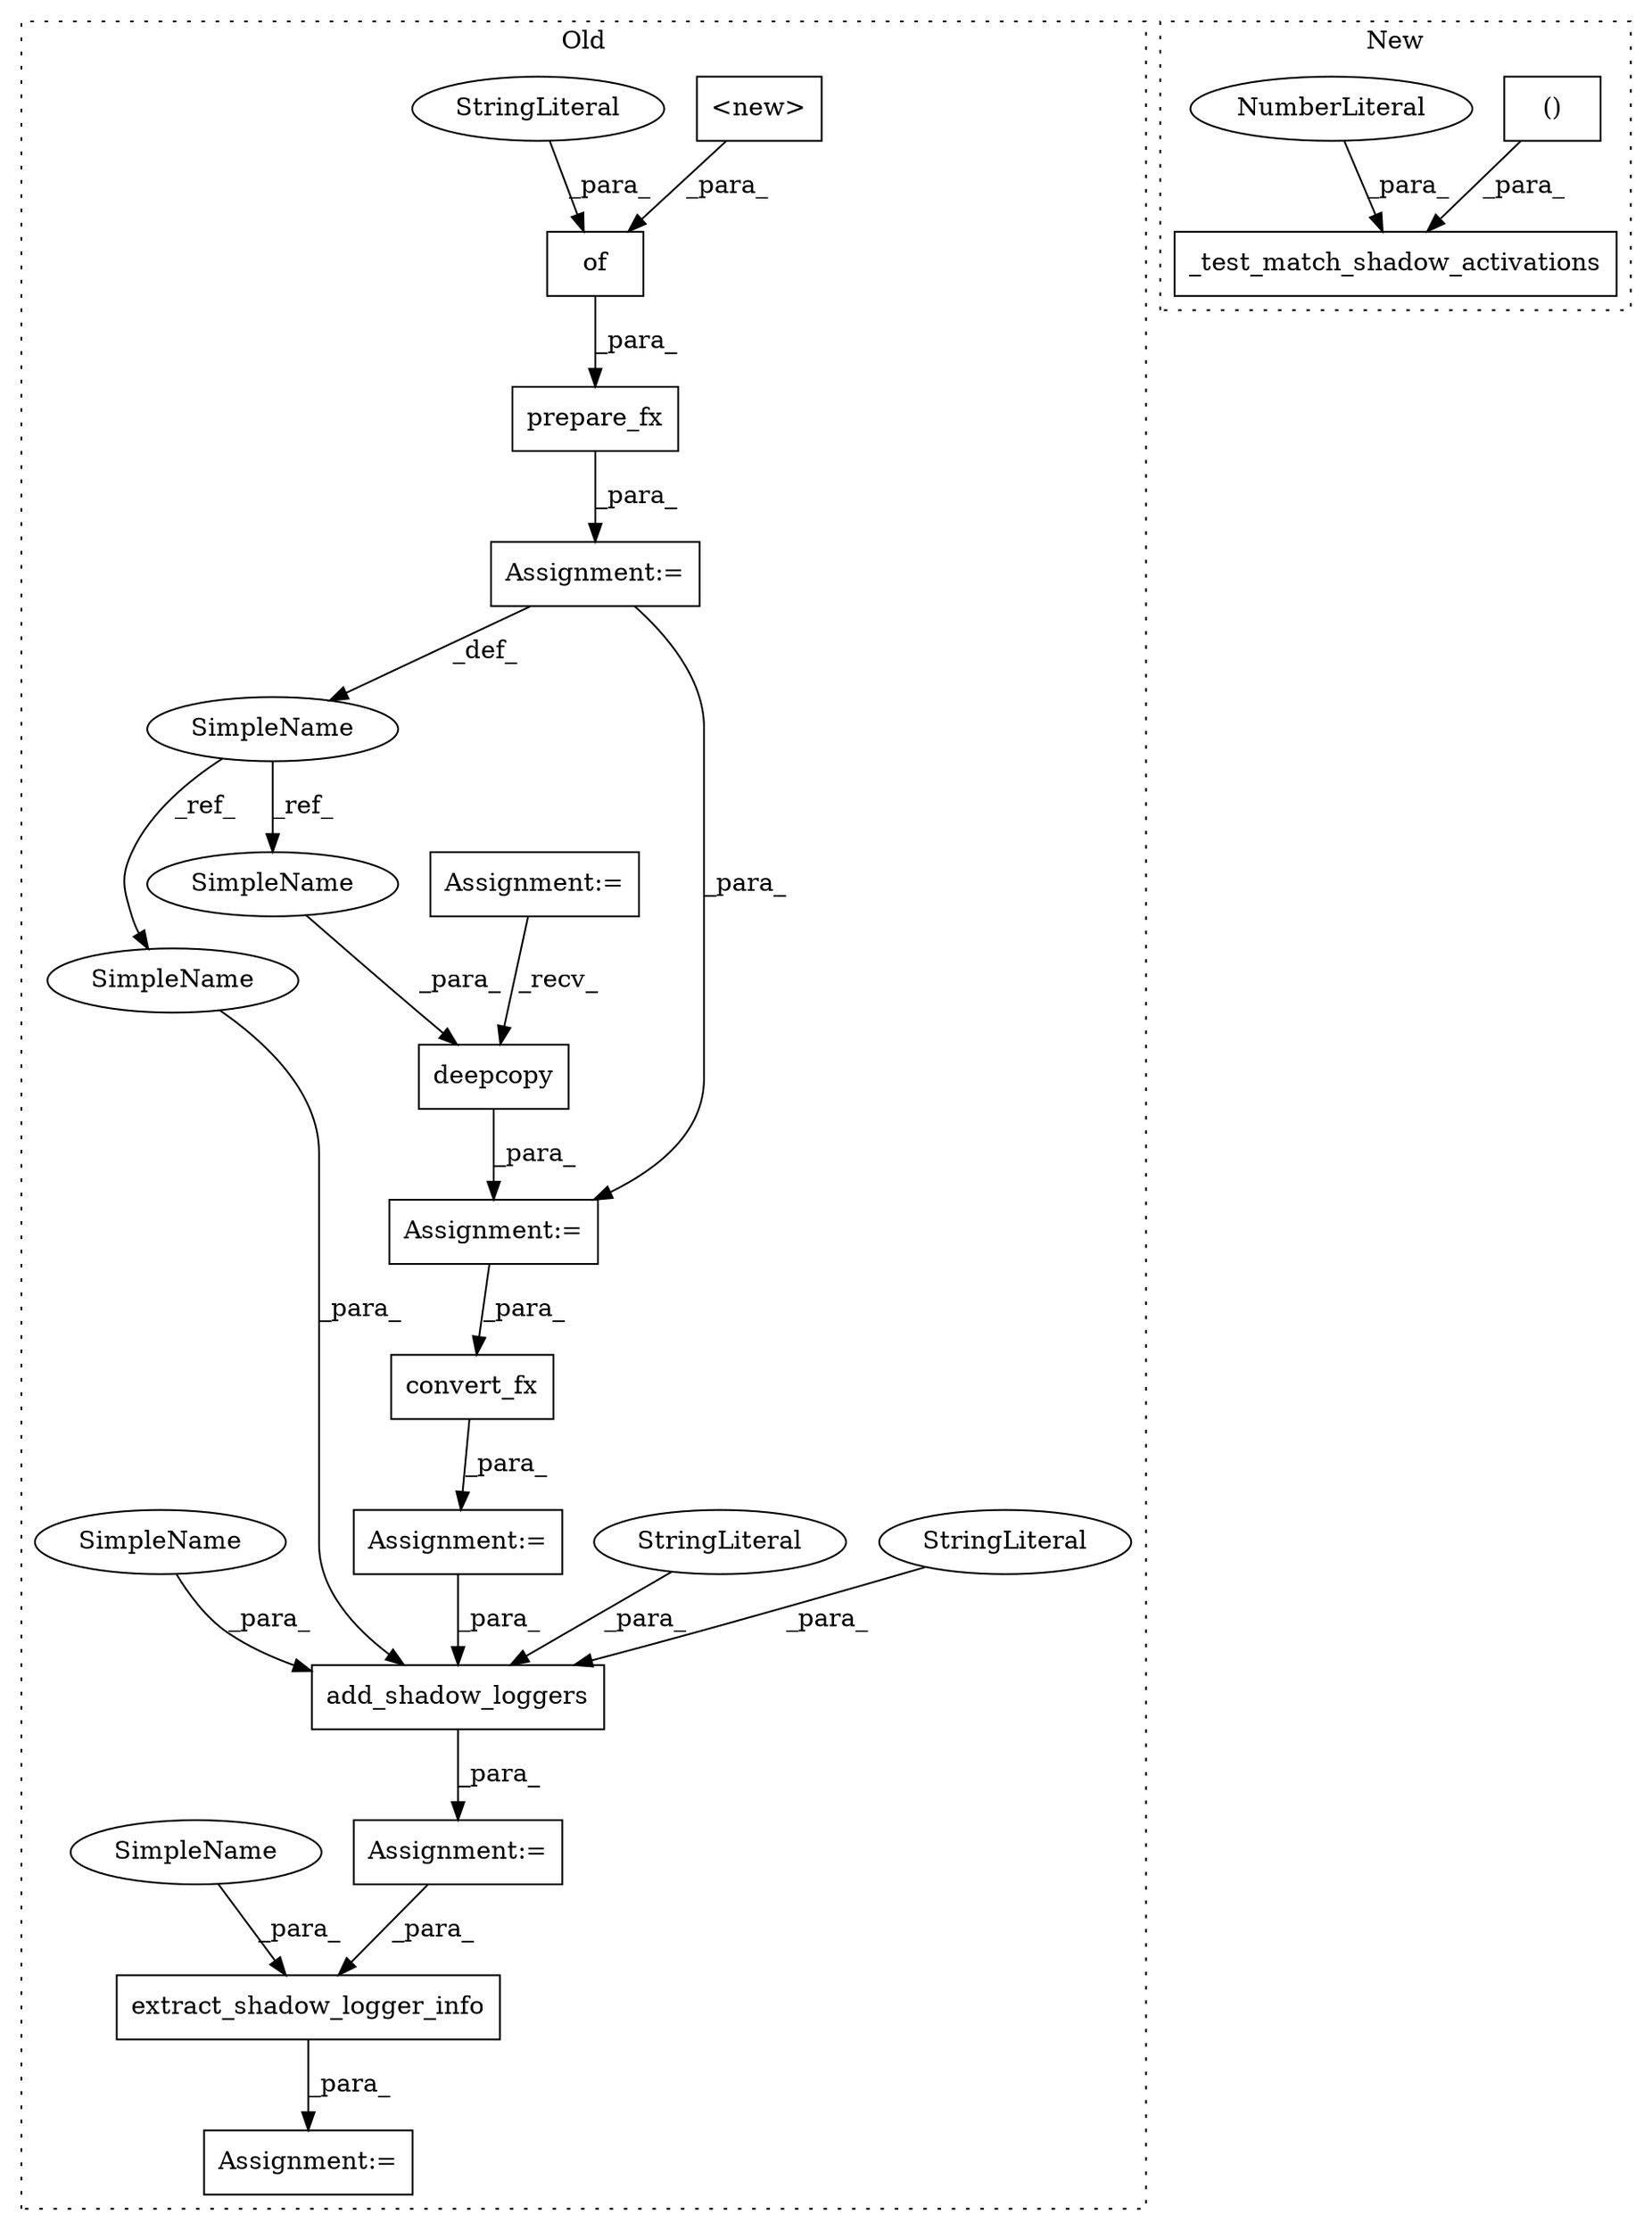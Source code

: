 digraph G {
subgraph cluster0 {
1 [label="add_shadow_loggers" a="32" s="40363,40423" l="19,1" shape="box"];
5 [label="prepare_fx" a="32" s="40189,40253" l="11,1" shape="box"];
6 [label="StringLiteral" a="45" s="40382" l="15" shape="ellipse"];
7 [label="StringLiteral" a="45" s="40401" l="6" shape="ellipse"];
8 [label="SimpleName" a="42" s="40186" l="2" shape="ellipse"];
9 [label="deepcopy" a="32" s="40303,40314" l="9,1" shape="box"];
10 [label="convert_fx" a="32" s="40324,40342" l="11,1" shape="box"];
11 [label="of" a="32" s="40206,40252" l="3,1" shape="box"];
12 [label="<new>" a="14" s="40212" l="40" shape="box"];
13 [label="StringLiteral" a="45" s="40209" l="2" shape="ellipse"];
14 [label="Assignment:=" a="7" s="40039" l="4" shape="box"];
15 [label="Assignment:=" a="7" s="40188" l="1" shape="box"];
16 [label="Assignment:=" a="7" s="40323" l="1" shape="box"];
17 [label="Assignment:=" a="7" s="40297" l="1" shape="box"];
18 [label="Assignment:=" a="7" s="40362" l="1" shape="box"];
19 [label="extract_shadow_logger_info" a="32" s="40566,40619" l="27,1" shape="box"];
20 [label="Assignment:=" a="7" s="40565" l="1" shape="box"];
21 [label="SimpleName" a="42" s="40398" l="2" shape="ellipse"];
22 [label="SimpleName" a="42" s="40312" l="2" shape="ellipse"];
23 [label="SimpleName" a="42" s="40411" l="12" shape="ellipse"];
24 [label="SimpleName" a="42" s="40607" l="12" shape="ellipse"];
label = "Old";
style="dotted";
}
subgraph cluster1 {
2 [label="_test_match_shadow_activations" a="32" s="40236,40321" l="31,1" shape="box"];
3 [label="()" a="106" s="40274" l="44" shape="box"];
4 [label="NumberLiteral" a="34" s="40320" l="1" shape="ellipse"];
label = "New";
style="dotted";
}
1 -> 18 [label="_para_"];
3 -> 2 [label="_para_"];
4 -> 2 [label="_para_"];
5 -> 15 [label="_para_"];
6 -> 1 [label="_para_"];
7 -> 1 [label="_para_"];
8 -> 21 [label="_ref_"];
8 -> 22 [label="_ref_"];
9 -> 17 [label="_para_"];
10 -> 16 [label="_para_"];
11 -> 5 [label="_para_"];
12 -> 11 [label="_para_"];
13 -> 11 [label="_para_"];
14 -> 9 [label="_recv_"];
15 -> 17 [label="_para_"];
15 -> 8 [label="_def_"];
16 -> 1 [label="_para_"];
17 -> 10 [label="_para_"];
18 -> 19 [label="_para_"];
19 -> 20 [label="_para_"];
21 -> 1 [label="_para_"];
22 -> 9 [label="_para_"];
23 -> 1 [label="_para_"];
24 -> 19 [label="_para_"];
}